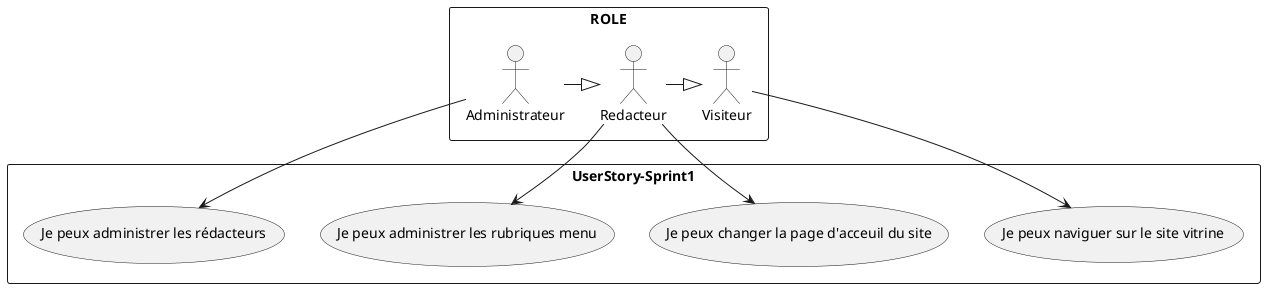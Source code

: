 @startuml


rectangle ROLE{
    Visiteur as V
    Redacteur as R
    Administrateur as A
}



R-|>V
A-|>R


rectangle UserStory-Sprint1{
    V-->(Je peux naviguer sur le site vitrine)
    R-->(Je peux changer la page d'acceuil du site)
    R-->(Je peux administrer les rubriques menu)
    A-->(Je peux administrer les rédacteurs)
}

@enduml